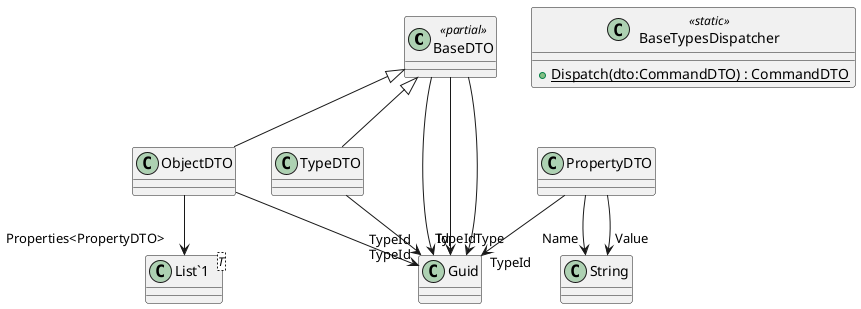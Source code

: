@startuml
class BaseDTO <<partial>> {
}
class PropertyDTO {
}
class ObjectDTO {
}
class TypeDTO {
}
class BaseTypesDispatcher <<static>> {
    + {static} Dispatch(dto:CommandDTO) : CommandDTO
}
class "List`1"<T> {
}
BaseDTO --> "TypeId" Guid
BaseDTO --> "Id" Guid
BaseDTO --> "Type" Guid
PropertyDTO --> "TypeId" Guid
PropertyDTO --> "Name" String
PropertyDTO --> "Value" String
BaseDTO <|-- ObjectDTO
ObjectDTO --> "TypeId" Guid
ObjectDTO --> "Properties<PropertyDTO>" "List`1"
BaseDTO <|-- TypeDTO
TypeDTO --> "TypeId" Guid
@enduml
